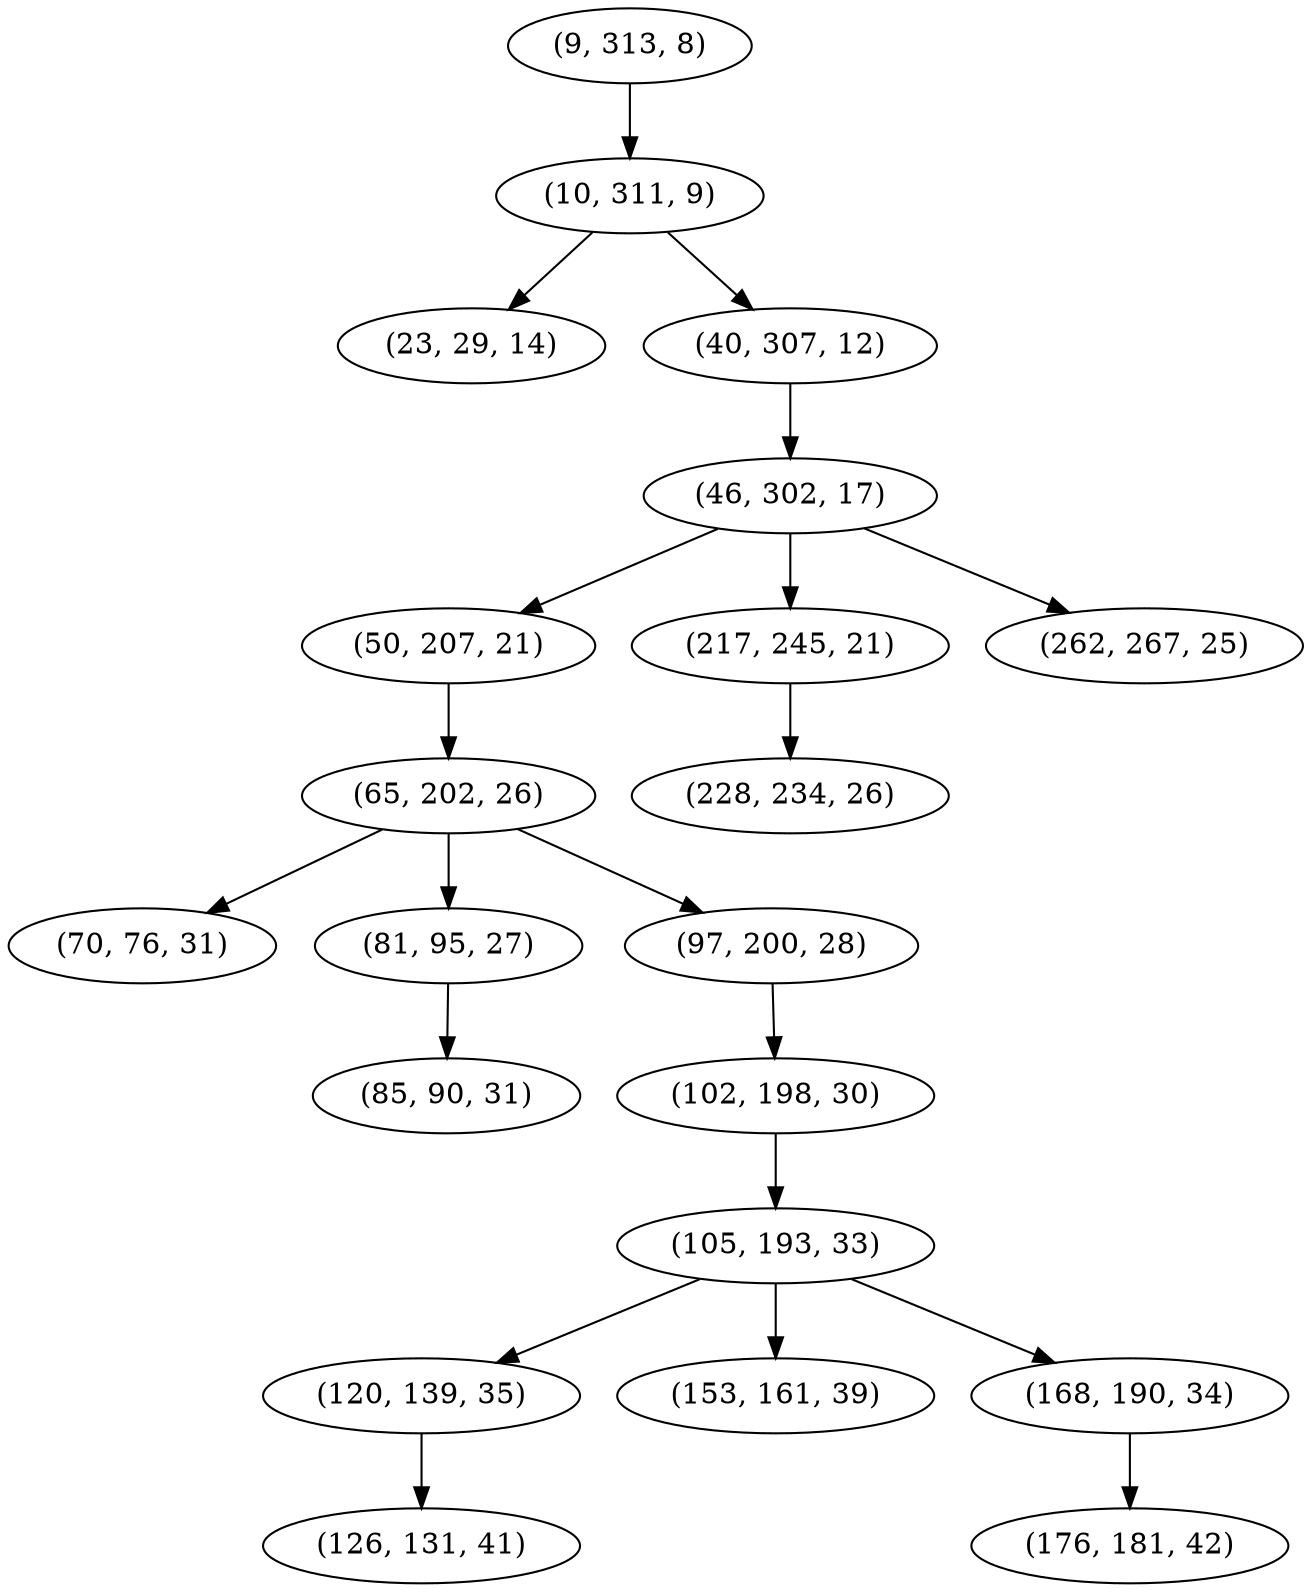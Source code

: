 digraph tree {
    "(9, 313, 8)";
    "(10, 311, 9)";
    "(23, 29, 14)";
    "(40, 307, 12)";
    "(46, 302, 17)";
    "(50, 207, 21)";
    "(65, 202, 26)";
    "(70, 76, 31)";
    "(81, 95, 27)";
    "(85, 90, 31)";
    "(97, 200, 28)";
    "(102, 198, 30)";
    "(105, 193, 33)";
    "(120, 139, 35)";
    "(126, 131, 41)";
    "(153, 161, 39)";
    "(168, 190, 34)";
    "(176, 181, 42)";
    "(217, 245, 21)";
    "(228, 234, 26)";
    "(262, 267, 25)";
    "(9, 313, 8)" -> "(10, 311, 9)";
    "(10, 311, 9)" -> "(23, 29, 14)";
    "(10, 311, 9)" -> "(40, 307, 12)";
    "(40, 307, 12)" -> "(46, 302, 17)";
    "(46, 302, 17)" -> "(50, 207, 21)";
    "(46, 302, 17)" -> "(217, 245, 21)";
    "(46, 302, 17)" -> "(262, 267, 25)";
    "(50, 207, 21)" -> "(65, 202, 26)";
    "(65, 202, 26)" -> "(70, 76, 31)";
    "(65, 202, 26)" -> "(81, 95, 27)";
    "(65, 202, 26)" -> "(97, 200, 28)";
    "(81, 95, 27)" -> "(85, 90, 31)";
    "(97, 200, 28)" -> "(102, 198, 30)";
    "(102, 198, 30)" -> "(105, 193, 33)";
    "(105, 193, 33)" -> "(120, 139, 35)";
    "(105, 193, 33)" -> "(153, 161, 39)";
    "(105, 193, 33)" -> "(168, 190, 34)";
    "(120, 139, 35)" -> "(126, 131, 41)";
    "(168, 190, 34)" -> "(176, 181, 42)";
    "(217, 245, 21)" -> "(228, 234, 26)";
}

